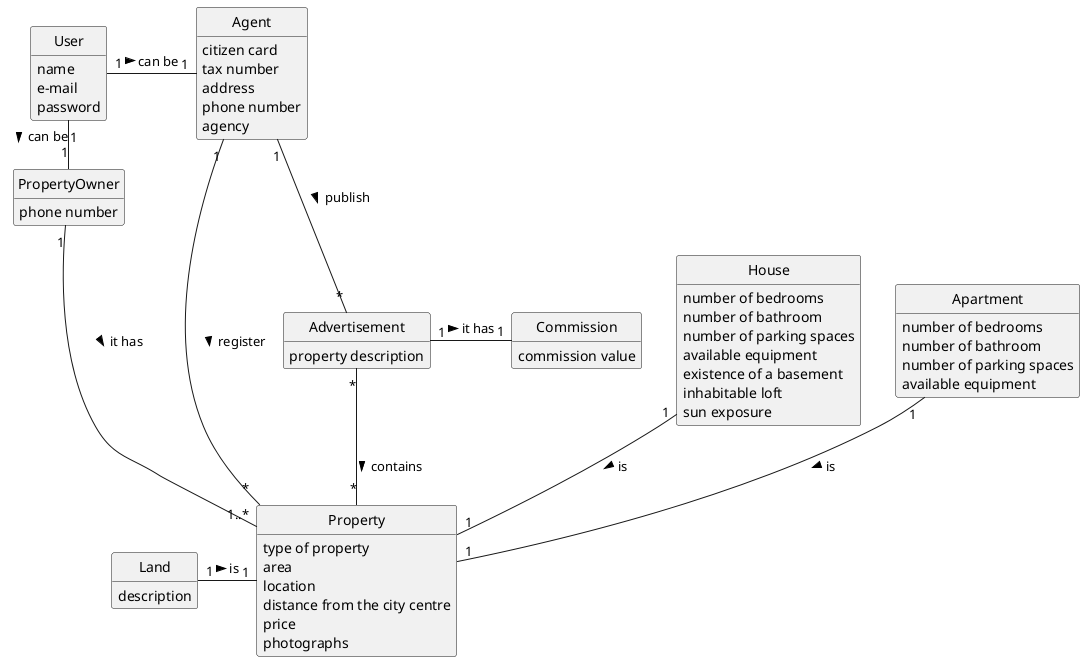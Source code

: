 @startuml
skinparam monochrome true
skinparam packageStyle rectangle
skinparam shadowing false

'left to right direction

skinparam classAttributeIconSize 0

hide circle
hide methods

'title Domain Model

'class Platform {
'  -description
'}

class Agent {
    citizen card
    tax number
    address
    phone number
    agency
}

class Advertisement {
    property description
}



class House {
     number of bedrooms
     number of bathroom
     number of parking spaces
     available equipment
     existence of a basement
     inhabitable loft
     sun exposure
}

class Apartment {
     number of bedrooms
     number of bathroom
     number of parking spaces
     available equipment
}
class Land {
     description
}

class Commission {
    commission value
}

class Property {
     type of property
     area
     location
     distance from the city centre
     price
     photographs
}

class User {
    name
    e-mail
    password

}

class PropertyOwner {
    phone number

}


Advertisement "*" -- "*" Property: contains >
PropertyOwner "1" --"1..*" Property: it has >
User "1" - "1" PropertyOwner: can be >
Agent "1" - "*" Property: register >
Agent "1" -- "*" Advertisement: publish >
User "1"  - "1" Agent: can be >
House "1" --"1" Property: is >
Apartment"1" -- "1" Property: is >
Land"1" - "1" Property: is >
Advertisement"1" - "1" Commission: it has >




@enduml